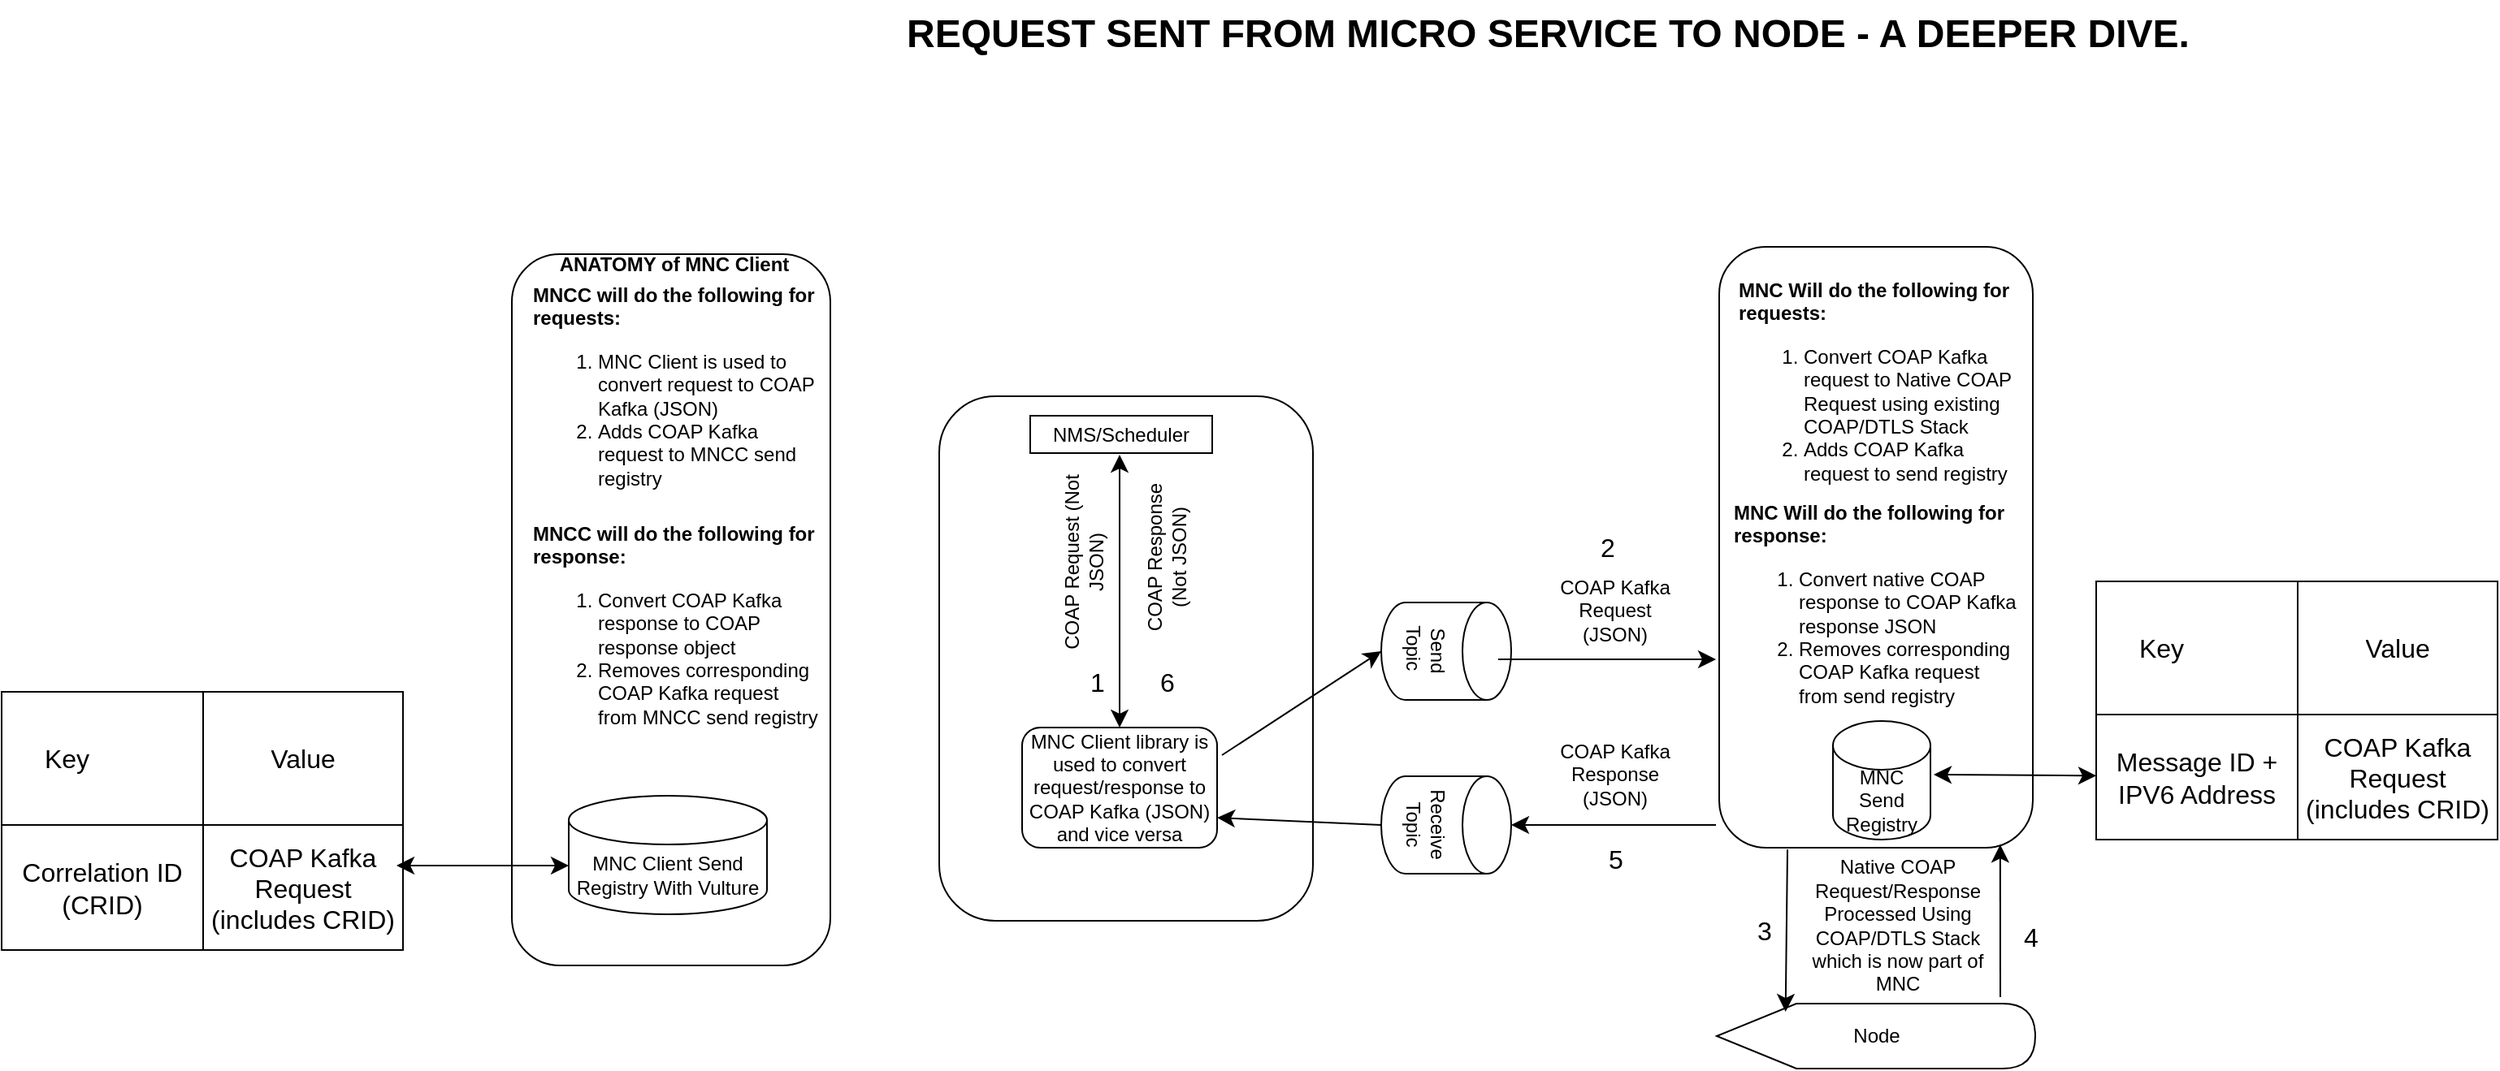 <mxfile version="27.1.6">
  <diagram name="Page-1" id="rOzXXXHk_BylpBzUH5-h">
    <mxGraphModel dx="1825" dy="843" grid="0" gridSize="10" guides="1" tooltips="1" connect="1" arrows="1" fold="1" page="0" pageScale="1" pageWidth="850" pageHeight="1100" math="0" shadow="0">
      <root>
        <mxCell id="0" />
        <mxCell id="1" parent="0" />
        <mxCell id="RWkT_HldE0pe_v-NqP8z-1" value="Node" style="shape=display;whiteSpace=wrap;html=1;" vertex="1" parent="1">
          <mxGeometry x="411.5" y="350" width="196" height="40" as="geometry" />
        </mxCell>
        <mxCell id="RWkT_HldE0pe_v-NqP8z-2" value="" style="rounded=1;whiteSpace=wrap;html=1;" vertex="1" parent="1">
          <mxGeometry x="413" y="-116" width="193" height="370" as="geometry" />
        </mxCell>
        <mxCell id="RWkT_HldE0pe_v-NqP8z-10" value="" style="rounded=1;whiteSpace=wrap;html=1;align=left;" vertex="1" parent="1">
          <mxGeometry x="-67" y="-24" width="230" height="323" as="geometry" />
        </mxCell>
        <mxCell id="RWkT_HldE0pe_v-NqP8z-9" value="MNC Client library is used to convert request/response to COAP Kafka (JSON) and vice versa" style="rounded=1;whiteSpace=wrap;html=1;" vertex="1" parent="1">
          <mxGeometry x="-16" y="180" width="120" height="74" as="geometry" />
        </mxCell>
        <mxCell id="RWkT_HldE0pe_v-NqP8z-14" value="COAP Request (Not JSON)" style="text;html=1;align=center;verticalAlign=middle;whiteSpace=wrap;rounded=0;rotation=-90;" vertex="1" parent="1">
          <mxGeometry x="-33" y="63" width="110" height="30" as="geometry" />
        </mxCell>
        <mxCell id="RWkT_HldE0pe_v-NqP8z-20" value="Send Topic&amp;nbsp;" style="shape=cylinder3;whiteSpace=wrap;html=1;boundedLbl=1;backgroundOutline=1;size=15;rotation=90;" vertex="1" parent="1">
          <mxGeometry x="215" y="93" width="60" height="80" as="geometry" />
        </mxCell>
        <mxCell id="RWkT_HldE0pe_v-NqP8z-21" value="Receive Topic" style="shape=cylinder3;whiteSpace=wrap;html=1;boundedLbl=1;backgroundOutline=1;size=15;rotation=90;" vertex="1" parent="1">
          <mxGeometry x="215" y="200" width="60" height="80" as="geometry" />
        </mxCell>
        <mxCell id="RWkT_HldE0pe_v-NqP8z-22" value="" style="endArrow=classic;html=1;rounded=0;fontSize=12;startSize=8;endSize=8;curved=1;entryX=0.5;entryY=1;entryDx=0;entryDy=0;entryPerimeter=0;" edge="1" parent="1" target="RWkT_HldE0pe_v-NqP8z-20">
          <mxGeometry width="50" height="50" relative="1" as="geometry">
            <mxPoint x="107" y="197" as="sourcePoint" />
            <mxPoint x="157" y="147" as="targetPoint" />
          </mxGeometry>
        </mxCell>
        <mxCell id="RWkT_HldE0pe_v-NqP8z-23" value="" style="endArrow=classic;html=1;rounded=0;fontSize=12;startSize=8;endSize=8;curved=1;" edge="1" parent="1">
          <mxGeometry width="50" height="50" relative="1" as="geometry">
            <mxPoint x="277" y="138" as="sourcePoint" />
            <mxPoint x="411" y="138" as="targetPoint" />
          </mxGeometry>
        </mxCell>
        <mxCell id="RWkT_HldE0pe_v-NqP8z-24" value="" style="endArrow=classic;html=1;rounded=0;fontSize=12;startSize=8;endSize=8;curved=1;" edge="1" parent="1" target="RWkT_HldE0pe_v-NqP8z-21">
          <mxGeometry width="50" height="50" relative="1" as="geometry">
            <mxPoint x="411" y="240" as="sourcePoint" />
            <mxPoint x="445" y="209.5" as="targetPoint" />
          </mxGeometry>
        </mxCell>
        <mxCell id="RWkT_HldE0pe_v-NqP8z-25" value="" style="endArrow=classic;html=1;rounded=0;fontSize=12;startSize=8;endSize=8;curved=1;entryX=0.216;entryY=0.125;entryDx=0;entryDy=0;entryPerimeter=0;" edge="1" parent="1" target="RWkT_HldE0pe_v-NqP8z-1">
          <mxGeometry width="50" height="50" relative="1" as="geometry">
            <mxPoint x="455" y="255" as="sourcePoint" />
            <mxPoint x="453" y="331" as="targetPoint" />
          </mxGeometry>
        </mxCell>
        <mxCell id="RWkT_HldE0pe_v-NqP8z-28" value="" style="endArrow=classic;html=1;rounded=0;fontSize=12;startSize=8;endSize=8;curved=1;entryX=0.896;entryY=0.995;entryDx=0;entryDy=0;entryPerimeter=0;" edge="1" parent="1" target="RWkT_HldE0pe_v-NqP8z-2">
          <mxGeometry width="50" height="50" relative="1" as="geometry">
            <mxPoint x="586" y="346" as="sourcePoint" />
            <mxPoint x="591" y="255" as="targetPoint" />
          </mxGeometry>
        </mxCell>
        <mxCell id="RWkT_HldE0pe_v-NqP8z-30" value="Native COAP Request/Response Processed Using COAP/DTLS Stack which is now part of MNC" style="text;html=1;align=center;verticalAlign=middle;whiteSpace=wrap;rounded=0;" vertex="1" parent="1">
          <mxGeometry x="460" y="287" width="126" height="30" as="geometry" />
        </mxCell>
        <mxCell id="RWkT_HldE0pe_v-NqP8z-32" value="COAP Kafka Request (JSON)" style="text;html=1;align=center;verticalAlign=middle;whiteSpace=wrap;rounded=0;" vertex="1" parent="1">
          <mxGeometry x="309" y="87" width="80" height="41" as="geometry" />
        </mxCell>
        <mxCell id="RWkT_HldE0pe_v-NqP8z-33" value="COAP Kafka Response (JSON)" style="text;html=1;align=center;verticalAlign=middle;whiteSpace=wrap;rounded=0;rotation=0;" vertex="1" parent="1">
          <mxGeometry x="308" y="180" width="82" height="57" as="geometry" />
        </mxCell>
        <mxCell id="RWkT_HldE0pe_v-NqP8z-34" value="" style="endArrow=classic;html=1;rounded=0;fontSize=12;startSize=8;endSize=8;curved=1;entryX=1;entryY=0.75;entryDx=0;entryDy=0;exitX=0.5;exitY=1;exitDx=0;exitDy=0;exitPerimeter=0;" edge="1" parent="1" source="RWkT_HldE0pe_v-NqP8z-21" target="RWkT_HldE0pe_v-NqP8z-9">
          <mxGeometry width="50" height="50" relative="1" as="geometry">
            <mxPoint x="418" y="237" as="sourcePoint" />
            <mxPoint x="292" y="237" as="targetPoint" />
          </mxGeometry>
        </mxCell>
        <mxCell id="RWkT_HldE0pe_v-NqP8z-35" value="&lt;div&gt;&lt;b&gt;MNC Will do the following for requests:&lt;/b&gt;&lt;/div&gt;&lt;ol&gt;&lt;li&gt;Convert COAP Kafka request to Native COAP Request using existing COAP/DTLS Stack&lt;/li&gt;&lt;li&gt;Adds COAP Kafka request to send registry&lt;/li&gt;&lt;/ol&gt;" style="text;html=1;whiteSpace=wrap;overflow=hidden;rounded=0;" vertex="1" parent="1">
          <mxGeometry x="423" y="-103" width="180" height="137" as="geometry" />
        </mxCell>
        <mxCell id="RWkT_HldE0pe_v-NqP8z-36" value="MNC Send Registry" style="shape=cylinder3;whiteSpace=wrap;html=1;boundedLbl=1;backgroundOutline=1;size=15;" vertex="1" parent="1">
          <mxGeometry x="483" y="176" width="60" height="73" as="geometry" />
        </mxCell>
        <mxCell id="RWkT_HldE0pe_v-NqP8z-37" value="" style="shape=table;startSize=0;container=1;collapsible=0;childLayout=tableLayout;fontSize=16;" vertex="1" parent="1">
          <mxGeometry x="645" y="90" width="247" height="159" as="geometry" />
        </mxCell>
        <mxCell id="RWkT_HldE0pe_v-NqP8z-38" value="" style="shape=tableRow;horizontal=0;startSize=0;swimlaneHead=0;swimlaneBody=0;strokeColor=inherit;top=0;left=0;bottom=0;right=0;collapsible=0;dropTarget=0;fillColor=none;points=[[0,0.5],[1,0.5]];portConstraint=eastwest;fontSize=16;" vertex="1" parent="RWkT_HldE0pe_v-NqP8z-37">
          <mxGeometry width="247" height="82" as="geometry" />
        </mxCell>
        <mxCell id="RWkT_HldE0pe_v-NqP8z-39" value="Key&lt;span style=&quot;white-space: pre;&quot;&gt;&#x9;&lt;span style=&quot;white-space: pre;&quot;&gt;&#x9;&lt;/span&gt;&lt;/span&gt;" style="shape=partialRectangle;html=1;whiteSpace=wrap;connectable=0;strokeColor=inherit;overflow=hidden;fillColor=none;top=0;left=0;bottom=0;right=0;pointerEvents=1;fontSize=16;" vertex="1" parent="RWkT_HldE0pe_v-NqP8z-38">
          <mxGeometry width="124" height="82" as="geometry">
            <mxRectangle width="124" height="82" as="alternateBounds" />
          </mxGeometry>
        </mxCell>
        <mxCell id="RWkT_HldE0pe_v-NqP8z-40" value="Value" style="shape=partialRectangle;html=1;whiteSpace=wrap;connectable=0;strokeColor=inherit;overflow=hidden;fillColor=none;top=0;left=0;bottom=0;right=0;pointerEvents=1;fontSize=16;" vertex="1" parent="RWkT_HldE0pe_v-NqP8z-38">
          <mxGeometry x="124" width="123" height="82" as="geometry">
            <mxRectangle width="123" height="82" as="alternateBounds" />
          </mxGeometry>
        </mxCell>
        <mxCell id="RWkT_HldE0pe_v-NqP8z-41" value="" style="shape=tableRow;horizontal=0;startSize=0;swimlaneHead=0;swimlaneBody=0;strokeColor=inherit;top=0;left=0;bottom=0;right=0;collapsible=0;dropTarget=0;fillColor=none;points=[[0,0.5],[1,0.5]];portConstraint=eastwest;fontSize=16;" vertex="1" parent="RWkT_HldE0pe_v-NqP8z-37">
          <mxGeometry y="82" width="247" height="77" as="geometry" />
        </mxCell>
        <mxCell id="RWkT_HldE0pe_v-NqP8z-42" value="Message ID + IPV6 Address" style="shape=partialRectangle;html=1;whiteSpace=wrap;connectable=0;strokeColor=inherit;overflow=hidden;fillColor=none;top=0;left=0;bottom=0;right=0;pointerEvents=1;fontSize=16;" vertex="1" parent="RWkT_HldE0pe_v-NqP8z-41">
          <mxGeometry width="124" height="77" as="geometry">
            <mxRectangle width="124" height="77" as="alternateBounds" />
          </mxGeometry>
        </mxCell>
        <mxCell id="RWkT_HldE0pe_v-NqP8z-43" value="COAP Kafka Request (includes CRID)" style="shape=partialRectangle;html=1;whiteSpace=wrap;connectable=0;strokeColor=inherit;overflow=hidden;fillColor=none;top=0;left=0;bottom=0;right=0;pointerEvents=1;fontSize=16;" vertex="1" parent="RWkT_HldE0pe_v-NqP8z-41">
          <mxGeometry x="124" width="123" height="77" as="geometry">
            <mxRectangle width="123" height="77" as="alternateBounds" />
          </mxGeometry>
        </mxCell>
        <mxCell id="RWkT_HldE0pe_v-NqP8z-44" value="" style="endArrow=classic;startArrow=classic;html=1;rounded=0;fontSize=12;startSize=8;endSize=8;curved=1;" edge="1" parent="1" target="RWkT_HldE0pe_v-NqP8z-41">
          <mxGeometry width="50" height="50" relative="1" as="geometry">
            <mxPoint x="545" y="209" as="sourcePoint" />
            <mxPoint x="641" y="212" as="targetPoint" />
          </mxGeometry>
        </mxCell>
        <mxCell id="RWkT_HldE0pe_v-NqP8z-45" value="&lt;div&gt;&lt;b&gt;MNC Will do the following for response:&lt;/b&gt;&lt;/div&gt;&lt;ol&gt;&lt;li&gt;Convert native COAP response to COAP Kafka response JSON&lt;/li&gt;&lt;li&gt;Removes corresponding COAP Kafka request from send registry&lt;/li&gt;&lt;/ol&gt;" style="text;html=1;whiteSpace=wrap;overflow=hidden;rounded=0;" vertex="1" parent="1">
          <mxGeometry x="419.5" y="34" width="180" height="137" as="geometry" />
        </mxCell>
        <mxCell id="RWkT_HldE0pe_v-NqP8z-46" value="" style="rounded=1;whiteSpace=wrap;html=1;" vertex="1" parent="1">
          <mxGeometry x="-330" y="-111.5" width="196" height="438" as="geometry" />
        </mxCell>
        <mxCell id="RWkT_HldE0pe_v-NqP8z-47" value="&lt;div align=&quot;center&quot;&gt;&lt;b&gt;ANATOMY of MNC Client&lt;/b&gt;&lt;/div&gt;" style="text;html=1;align=center;verticalAlign=middle;whiteSpace=wrap;rounded=0;" vertex="1" parent="1">
          <mxGeometry x="-319" y="-120" width="178" height="30" as="geometry" />
        </mxCell>
        <mxCell id="RWkT_HldE0pe_v-NqP8z-48" value="&lt;div&gt;&lt;b&gt;MNCC will do the following for requests:&lt;/b&gt;&lt;/div&gt;&lt;ol&gt;&lt;li&gt;MNC Client is used to convert request to COAP Kafka (JSON)&lt;/li&gt;&lt;li&gt;Adds COAP Kafka request to MNCC send registry&lt;/li&gt;&lt;/ol&gt;" style="text;html=1;whiteSpace=wrap;overflow=hidden;rounded=0;" vertex="1" parent="1">
          <mxGeometry x="-319" y="-100" width="180" height="135" as="geometry" />
        </mxCell>
        <mxCell id="RWkT_HldE0pe_v-NqP8z-49" value="&lt;div&gt;&lt;b&gt;MNCC will do the following for response:&lt;/b&gt;&lt;/div&gt;&lt;ol&gt;&lt;li&gt;Convert COAP Kafka response to COAP response object&lt;/li&gt;&lt;li&gt;Removes corresponding COAP Kafka request from MNCC send registry&lt;/li&gt;&lt;/ol&gt;" style="text;html=1;whiteSpace=wrap;overflow=hidden;rounded=0;" vertex="1" parent="1">
          <mxGeometry x="-319" y="47" width="180" height="137" as="geometry" />
        </mxCell>
        <mxCell id="RWkT_HldE0pe_v-NqP8z-50" value="MNC Client Send Registry With Vulture" style="shape=cylinder3;whiteSpace=wrap;html=1;boundedLbl=1;backgroundOutline=1;size=15;" vertex="1" parent="1">
          <mxGeometry x="-295" y="222" width="122" height="73" as="geometry" />
        </mxCell>
        <mxCell id="RWkT_HldE0pe_v-NqP8z-51" value="" style="shape=table;startSize=0;container=1;collapsible=0;childLayout=tableLayout;fontSize=16;" vertex="1" parent="1">
          <mxGeometry x="-644" y="158" width="247" height="159" as="geometry" />
        </mxCell>
        <mxCell id="RWkT_HldE0pe_v-NqP8z-52" value="" style="shape=tableRow;horizontal=0;startSize=0;swimlaneHead=0;swimlaneBody=0;strokeColor=inherit;top=0;left=0;bottom=0;right=0;collapsible=0;dropTarget=0;fillColor=none;points=[[0,0.5],[1,0.5]];portConstraint=eastwest;fontSize=16;" vertex="1" parent="RWkT_HldE0pe_v-NqP8z-51">
          <mxGeometry width="247" height="82" as="geometry" />
        </mxCell>
        <mxCell id="RWkT_HldE0pe_v-NqP8z-53" value="Key&lt;span style=&quot;white-space: pre;&quot;&gt;&#x9;&lt;span style=&quot;white-space: pre;&quot;&gt;&#x9;&lt;/span&gt;&lt;/span&gt;" style="shape=partialRectangle;html=1;whiteSpace=wrap;connectable=0;strokeColor=inherit;overflow=hidden;fillColor=none;top=0;left=0;bottom=0;right=0;pointerEvents=1;fontSize=16;" vertex="1" parent="RWkT_HldE0pe_v-NqP8z-52">
          <mxGeometry width="124" height="82" as="geometry">
            <mxRectangle width="124" height="82" as="alternateBounds" />
          </mxGeometry>
        </mxCell>
        <mxCell id="RWkT_HldE0pe_v-NqP8z-54" value="Value" style="shape=partialRectangle;html=1;whiteSpace=wrap;connectable=0;strokeColor=inherit;overflow=hidden;fillColor=none;top=0;left=0;bottom=0;right=0;pointerEvents=1;fontSize=16;" vertex="1" parent="RWkT_HldE0pe_v-NqP8z-52">
          <mxGeometry x="124" width="123" height="82" as="geometry">
            <mxRectangle width="123" height="82" as="alternateBounds" />
          </mxGeometry>
        </mxCell>
        <mxCell id="RWkT_HldE0pe_v-NqP8z-55" value="" style="shape=tableRow;horizontal=0;startSize=0;swimlaneHead=0;swimlaneBody=0;strokeColor=inherit;top=0;left=0;bottom=0;right=0;collapsible=0;dropTarget=0;fillColor=none;points=[[0,0.5],[1,0.5]];portConstraint=eastwest;fontSize=16;" vertex="1" parent="RWkT_HldE0pe_v-NqP8z-51">
          <mxGeometry y="82" width="247" height="77" as="geometry" />
        </mxCell>
        <mxCell id="RWkT_HldE0pe_v-NqP8z-56" value="Correlation ID (CRID)" style="shape=partialRectangle;html=1;whiteSpace=wrap;connectable=0;strokeColor=inherit;overflow=hidden;fillColor=none;top=0;left=0;bottom=0;right=0;pointerEvents=1;fontSize=16;" vertex="1" parent="RWkT_HldE0pe_v-NqP8z-55">
          <mxGeometry width="124" height="77" as="geometry">
            <mxRectangle width="124" height="77" as="alternateBounds" />
          </mxGeometry>
        </mxCell>
        <mxCell id="RWkT_HldE0pe_v-NqP8z-57" value="COAP Kafka Request (includes CRID)" style="shape=partialRectangle;html=1;whiteSpace=wrap;connectable=0;strokeColor=inherit;overflow=hidden;fillColor=none;top=0;left=0;bottom=0;right=0;pointerEvents=1;fontSize=16;" vertex="1" parent="RWkT_HldE0pe_v-NqP8z-55">
          <mxGeometry x="124" width="123" height="77" as="geometry">
            <mxRectangle width="123" height="77" as="alternateBounds" />
          </mxGeometry>
        </mxCell>
        <mxCell id="RWkT_HldE0pe_v-NqP8z-58" value="" style="endArrow=classic;startArrow=classic;html=1;rounded=0;fontSize=12;startSize=8;endSize=8;curved=1;" edge="1" parent="1">
          <mxGeometry width="50" height="50" relative="1" as="geometry">
            <mxPoint x="-401" y="265" as="sourcePoint" />
            <mxPoint x="-295" y="265" as="targetPoint" />
          </mxGeometry>
        </mxCell>
        <mxCell id="RWkT_HldE0pe_v-NqP8z-60" value="COAP Response (Not JSON)" style="text;html=1;align=center;verticalAlign=middle;whiteSpace=wrap;rounded=0;rotation=-90;" vertex="1" parent="1">
          <mxGeometry x="18.0" y="60" width="110" height="30" as="geometry" />
        </mxCell>
        <mxCell id="RWkT_HldE0pe_v-NqP8z-62" value="" style="endArrow=classic;startArrow=classic;html=1;rounded=0;fontSize=12;startSize=8;endSize=8;curved=1;entryX=0.5;entryY=1;entryDx=0;entryDy=0;" edge="1" parent="1" source="RWkT_HldE0pe_v-NqP8z-9">
          <mxGeometry width="50" height="50" relative="1" as="geometry">
            <mxPoint x="20" y="102" as="sourcePoint" />
            <mxPoint x="44" y="12" as="targetPoint" />
          </mxGeometry>
        </mxCell>
        <mxCell id="RWkT_HldE0pe_v-NqP8z-63" value="NMS/Scheduler" style="rounded=0;whiteSpace=wrap;html=1;" vertex="1" parent="1">
          <mxGeometry x="-11" y="-12" width="112" height="23" as="geometry" />
        </mxCell>
        <mxCell id="RWkT_HldE0pe_v-NqP8z-64" value="&lt;h1 style=&quot;margin-top: 0px;&quot;&gt;REQUEST SENT FROM MICRO SERVICE TO NODE - A DEEPER DIVE.&lt;/h1&gt;&lt;p&gt;&lt;br&gt;&lt;/p&gt;" style="text;html=1;whiteSpace=wrap;overflow=hidden;rounded=0;" vertex="1" parent="1">
          <mxGeometry x="-89" y="-268" width="823" height="48" as="geometry" />
        </mxCell>
        <mxCell id="RWkT_HldE0pe_v-NqP8z-65" value="1" style="text;strokeColor=none;fillColor=none;html=1;align=center;verticalAlign=middle;whiteSpace=wrap;rounded=0;fontSize=16;" vertex="1" parent="1">
          <mxGeometry x="12" y="142" width="37" height="19.5" as="geometry" />
        </mxCell>
        <mxCell id="RWkT_HldE0pe_v-NqP8z-66" value="2" style="text;strokeColor=none;fillColor=none;html=1;align=center;verticalAlign=middle;whiteSpace=wrap;rounded=0;fontSize=16;" vertex="1" parent="1">
          <mxGeometry x="326" y="59.25" width="37" height="19.5" as="geometry" />
        </mxCell>
        <mxCell id="RWkT_HldE0pe_v-NqP8z-67" value="3" style="text;strokeColor=none;fillColor=none;html=1;align=center;verticalAlign=middle;whiteSpace=wrap;rounded=0;fontSize=16;" vertex="1" parent="1">
          <mxGeometry x="422" y="295" width="38" height="19.5" as="geometry" />
        </mxCell>
        <mxCell id="RWkT_HldE0pe_v-NqP8z-70" value="4" style="text;strokeColor=none;fillColor=none;html=1;align=center;verticalAlign=middle;whiteSpace=wrap;rounded=0;fontSize=16;" vertex="1" parent="1">
          <mxGeometry x="586" y="299" width="38" height="19.5" as="geometry" />
        </mxCell>
        <mxCell id="RWkT_HldE0pe_v-NqP8z-72" value="5" style="text;strokeColor=none;fillColor=none;html=1;align=center;verticalAlign=middle;whiteSpace=wrap;rounded=0;fontSize=16;" vertex="1" parent="1">
          <mxGeometry x="330.5" y="251" width="37" height="19.5" as="geometry" />
        </mxCell>
        <mxCell id="RWkT_HldE0pe_v-NqP8z-75" value="6" style="text;strokeColor=none;fillColor=none;html=1;align=center;verticalAlign=middle;whiteSpace=wrap;rounded=0;fontSize=16;" vertex="1" parent="1">
          <mxGeometry x="54.5" y="142" width="37" height="19.5" as="geometry" />
        </mxCell>
      </root>
    </mxGraphModel>
  </diagram>
</mxfile>

